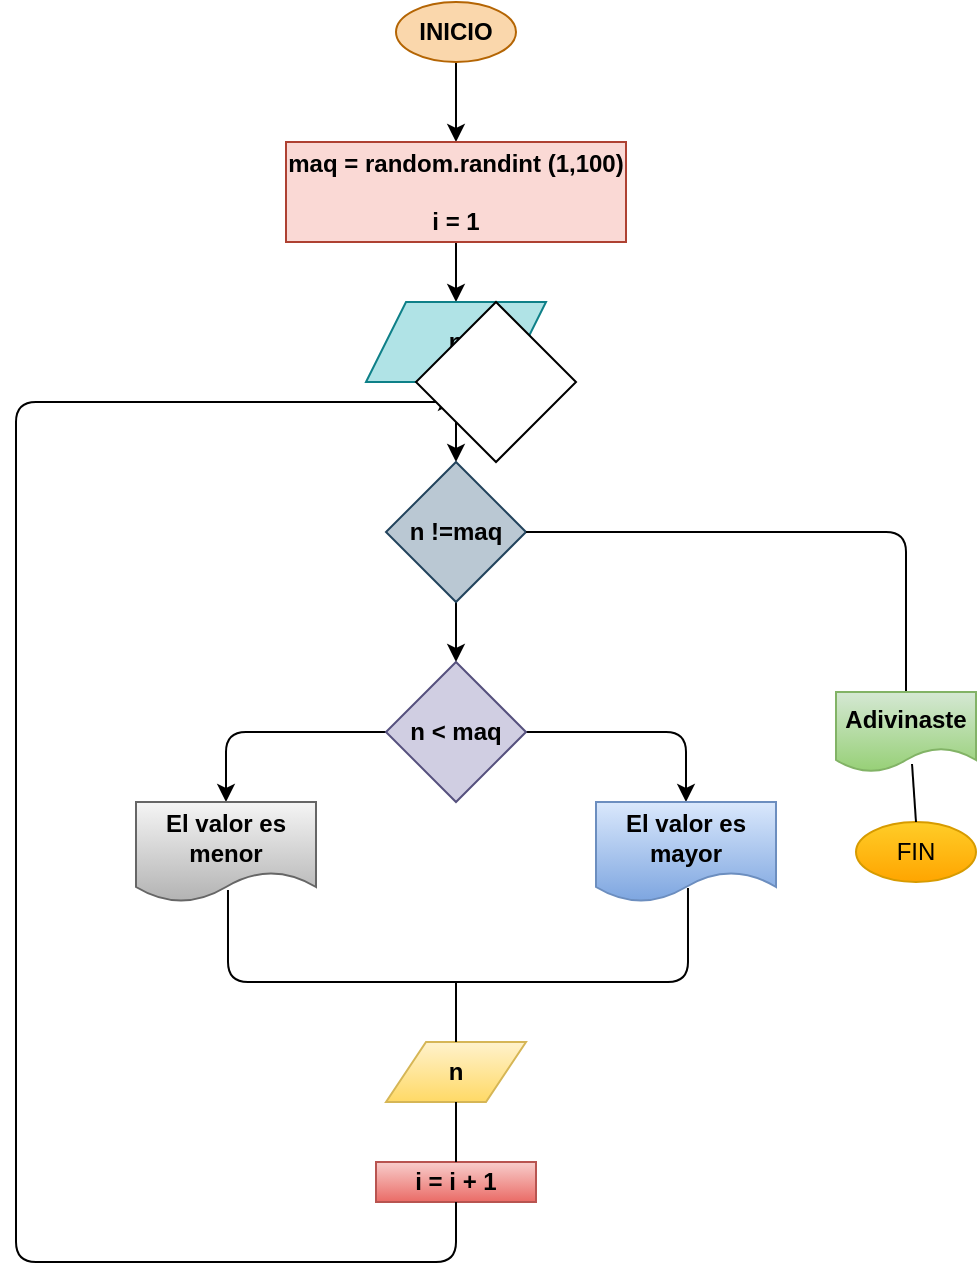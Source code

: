 <mxfile>
    <diagram id="JXIgMu3xTj1viDMMZ7Pu" name="Página-1">
        <mxGraphModel dx="524" dy="457" grid="1" gridSize="10" guides="1" tooltips="1" connect="1" arrows="1" fold="1" page="1" pageScale="1" pageWidth="850" pageHeight="1100" math="0" shadow="0">
            <root>
                <mxCell id="0"/>
                <mxCell id="1" parent="0"/>
                <mxCell id="6" value="" style="edgeStyle=none;html=1;" parent="1" source="2" target="5" edge="1">
                    <mxGeometry relative="1" as="geometry"/>
                </mxCell>
                <mxCell id="2" value="&lt;b&gt;&lt;font color=&quot;#000000&quot;&gt;INICIO&lt;/font&gt;&lt;/b&gt;" style="ellipse;whiteSpace=wrap;html=1;fillColor=#fad7ac;strokeColor=#b46504;" parent="1" vertex="1">
                    <mxGeometry x="220" y="50" width="60" height="30" as="geometry"/>
                </mxCell>
                <mxCell id="9" value="" style="edgeStyle=none;html=1;" parent="1" source="5" target="8" edge="1">
                    <mxGeometry relative="1" as="geometry"/>
                </mxCell>
                <mxCell id="5" value="&lt;font color=&quot;#000000&quot;&gt;&lt;b&gt;maq = random.randint (1,100)&lt;br&gt;&lt;br&gt;i = 1&lt;/b&gt;&lt;/font&gt;" style="whiteSpace=wrap;html=1;fillColor=#fad9d5;strokeColor=#ae4132;" parent="1" vertex="1">
                    <mxGeometry x="165" y="120" width="170" height="50" as="geometry"/>
                </mxCell>
                <mxCell id="11" value="" style="edgeStyle=none;html=1;" parent="1" source="8" target="10" edge="1">
                    <mxGeometry relative="1" as="geometry"/>
                </mxCell>
                <mxCell id="8" value="&lt;b&gt;&lt;font color=&quot;#000000&quot;&gt;n&lt;/font&gt;&lt;/b&gt;" style="shape=parallelogram;perimeter=parallelogramPerimeter;whiteSpace=wrap;html=1;fixedSize=1;fillColor=#b0e3e6;strokeColor=#0e8088;" parent="1" vertex="1">
                    <mxGeometry x="205" y="200" width="90" height="40" as="geometry"/>
                </mxCell>
                <mxCell id="13" style="edgeStyle=none;html=1;exitX=0.5;exitY=1;exitDx=0;exitDy=0;entryX=0.5;entryY=0;entryDx=0;entryDy=0;" parent="1" source="10" target="12" edge="1">
                    <mxGeometry relative="1" as="geometry"/>
                </mxCell>
                <mxCell id="10" value="&lt;b&gt;&lt;font color=&quot;#000000&quot;&gt;n !=maq&lt;/font&gt;&lt;/b&gt;" style="rhombus;whiteSpace=wrap;html=1;fillColor=#bac8d3;strokeColor=#23445d;" parent="1" vertex="1">
                    <mxGeometry x="215" y="280" width="70" height="70" as="geometry"/>
                </mxCell>
                <mxCell id="18" style="edgeStyle=none;html=1;exitX=0;exitY=0.5;exitDx=0;exitDy=0;entryX=0.5;entryY=0;entryDx=0;entryDy=0;" parent="1" source="12" target="15" edge="1">
                    <mxGeometry relative="1" as="geometry">
                        <Array as="points">
                            <mxPoint x="135" y="415"/>
                        </Array>
                    </mxGeometry>
                </mxCell>
                <mxCell id="19" style="edgeStyle=none;html=1;exitX=1;exitY=0.5;exitDx=0;exitDy=0;entryX=0.5;entryY=0;entryDx=0;entryDy=0;" parent="1" source="12" target="16" edge="1">
                    <mxGeometry relative="1" as="geometry">
                        <Array as="points">
                            <mxPoint x="365" y="415"/>
                        </Array>
                    </mxGeometry>
                </mxCell>
                <mxCell id="12" value="&lt;b&gt;&lt;font color=&quot;#000000&quot;&gt;n &amp;lt; maq&lt;/font&gt;&lt;/b&gt;" style="rhombus;whiteSpace=wrap;html=1;fillColor=#d0cee2;strokeColor=#56517e;" parent="1" vertex="1">
                    <mxGeometry x="215" y="380" width="70" height="70" as="geometry"/>
                </mxCell>
                <mxCell id="15" value="&lt;b&gt;&lt;font color=&quot;#000000&quot;&gt;El valor es menor&lt;/font&gt;&lt;/b&gt;" style="shape=document;whiteSpace=wrap;html=1;boundedLbl=1;fillColor=#f5f5f5;gradientColor=#b3b3b3;strokeColor=#666666;" parent="1" vertex="1">
                    <mxGeometry x="90" y="450" width="90" height="50" as="geometry"/>
                </mxCell>
                <mxCell id="16" value="&lt;b&gt;&lt;font color=&quot;#000000&quot;&gt;El valor es mayor&lt;/font&gt;&lt;/b&gt;" style="shape=document;whiteSpace=wrap;html=1;boundedLbl=1;fillColor=#dae8fc;gradientColor=#7ea6e0;strokeColor=#6c8ebf;" parent="1" vertex="1">
                    <mxGeometry x="320" y="450" width="90" height="50" as="geometry"/>
                </mxCell>
                <mxCell id="20" value="&lt;b&gt;&lt;font color=&quot;#000000&quot;&gt;n&lt;/font&gt;&lt;/b&gt;" style="shape=parallelogram;perimeter=parallelogramPerimeter;whiteSpace=wrap;html=1;fixedSize=1;fillColor=#fff2cc;gradientColor=#ffd966;strokeColor=#d6b656;" parent="1" vertex="1">
                    <mxGeometry x="215" y="570" width="70" height="30" as="geometry"/>
                </mxCell>
                <mxCell id="21" value="" style="endArrow=none;html=1;exitX=0.511;exitY=0.88;exitDx=0;exitDy=0;exitPerimeter=0;entryX=0.511;entryY=0.86;entryDx=0;entryDy=0;entryPerimeter=0;" parent="1" source="15" target="16" edge="1">
                    <mxGeometry width="50" height="50" relative="1" as="geometry">
                        <mxPoint x="250" y="510" as="sourcePoint"/>
                        <mxPoint x="300" y="460" as="targetPoint"/>
                        <Array as="points">
                            <mxPoint x="136" y="540"/>
                            <mxPoint x="260" y="540"/>
                            <mxPoint x="366" y="540"/>
                        </Array>
                    </mxGeometry>
                </mxCell>
                <mxCell id="23" value="" style="endArrow=none;html=1;exitX=0.5;exitY=0;exitDx=0;exitDy=0;" parent="1" source="20" edge="1">
                    <mxGeometry width="50" height="50" relative="1" as="geometry">
                        <mxPoint x="250" y="510" as="sourcePoint"/>
                        <mxPoint x="250" y="540" as="targetPoint"/>
                    </mxGeometry>
                </mxCell>
                <mxCell id="24" value="&lt;font color=&quot;#000000&quot;&gt;&lt;b&gt;i = i + 1&lt;/b&gt;&lt;/font&gt;" style="rounded=0;whiteSpace=wrap;html=1;fillColor=#f8cecc;gradientColor=#ea6b66;strokeColor=#b85450;" parent="1" vertex="1">
                    <mxGeometry x="210" y="630" width="80" height="20" as="geometry"/>
                </mxCell>
                <mxCell id="25" value="" style="endArrow=none;html=1;exitX=0.5;exitY=1;exitDx=0;exitDy=0;entryX=0.5;entryY=0;entryDx=0;entryDy=0;" parent="1" source="20" target="24" edge="1">
                    <mxGeometry width="50" height="50" relative="1" as="geometry">
                        <mxPoint x="250" y="490" as="sourcePoint"/>
                        <mxPoint x="300" y="440" as="targetPoint"/>
                    </mxGeometry>
                </mxCell>
                <mxCell id="27" value="" style="endArrow=classic;html=1;exitX=0.5;exitY=1;exitDx=0;exitDy=0;" parent="1" source="24" edge="1">
                    <mxGeometry width="50" height="50" relative="1" as="geometry">
                        <mxPoint x="250" y="570" as="sourcePoint"/>
                        <mxPoint x="250" y="250" as="targetPoint"/>
                        <Array as="points">
                            <mxPoint x="250" y="680"/>
                            <mxPoint x="30" y="680"/>
                            <mxPoint x="30" y="250"/>
                        </Array>
                    </mxGeometry>
                </mxCell>
                <mxCell id="28" value="" style="endArrow=none;html=1;entryX=1;entryY=0.5;entryDx=0;entryDy=0;exitX=0.5;exitY=0;exitDx=0;exitDy=0;" parent="1" source="29" target="10" edge="1">
                    <mxGeometry width="50" height="50" relative="1" as="geometry">
                        <mxPoint x="480" y="400" as="sourcePoint"/>
                        <mxPoint x="300" y="410" as="targetPoint"/>
                        <Array as="points">
                            <mxPoint x="475" y="315"/>
                        </Array>
                    </mxGeometry>
                </mxCell>
                <mxCell id="29" value="&lt;font color=&quot;#000000&quot;&gt;&lt;b&gt;Adivinaste&lt;/b&gt;&lt;/font&gt;" style="shape=document;whiteSpace=wrap;html=1;boundedLbl=1;fillColor=#d5e8d4;gradientColor=#97d077;strokeColor=#82b366;" parent="1" vertex="1">
                    <mxGeometry x="440" y="395" width="70" height="40" as="geometry"/>
                </mxCell>
                <mxCell id="32" value="FIN" style="ellipse;whiteSpace=wrap;html=1;fillColor=#ffcd28;gradientColor=#ffa500;strokeColor=#d79b00;" parent="1" vertex="1">
                    <mxGeometry x="450" y="460" width="60" height="30" as="geometry"/>
                </mxCell>
                <mxCell id="33" value="" style="endArrow=none;html=1;exitX=0.543;exitY=0.9;exitDx=0;exitDy=0;exitPerimeter=0;entryX=0.5;entryY=0;entryDx=0;entryDy=0;" parent="1" source="29" target="32" edge="1">
                    <mxGeometry width="50" height="50" relative="1" as="geometry">
                        <mxPoint x="250" y="320" as="sourcePoint"/>
                        <mxPoint x="300" y="270" as="targetPoint"/>
                    </mxGeometry>
                </mxCell>
                <mxCell id="34" value="" style="rhombus;whiteSpace=wrap;html=1;" vertex="1" parent="1">
                    <mxGeometry x="230" y="200" width="80" height="80" as="geometry"/>
                </mxCell>
            </root>
        </mxGraphModel>
    </diagram>
</mxfile>